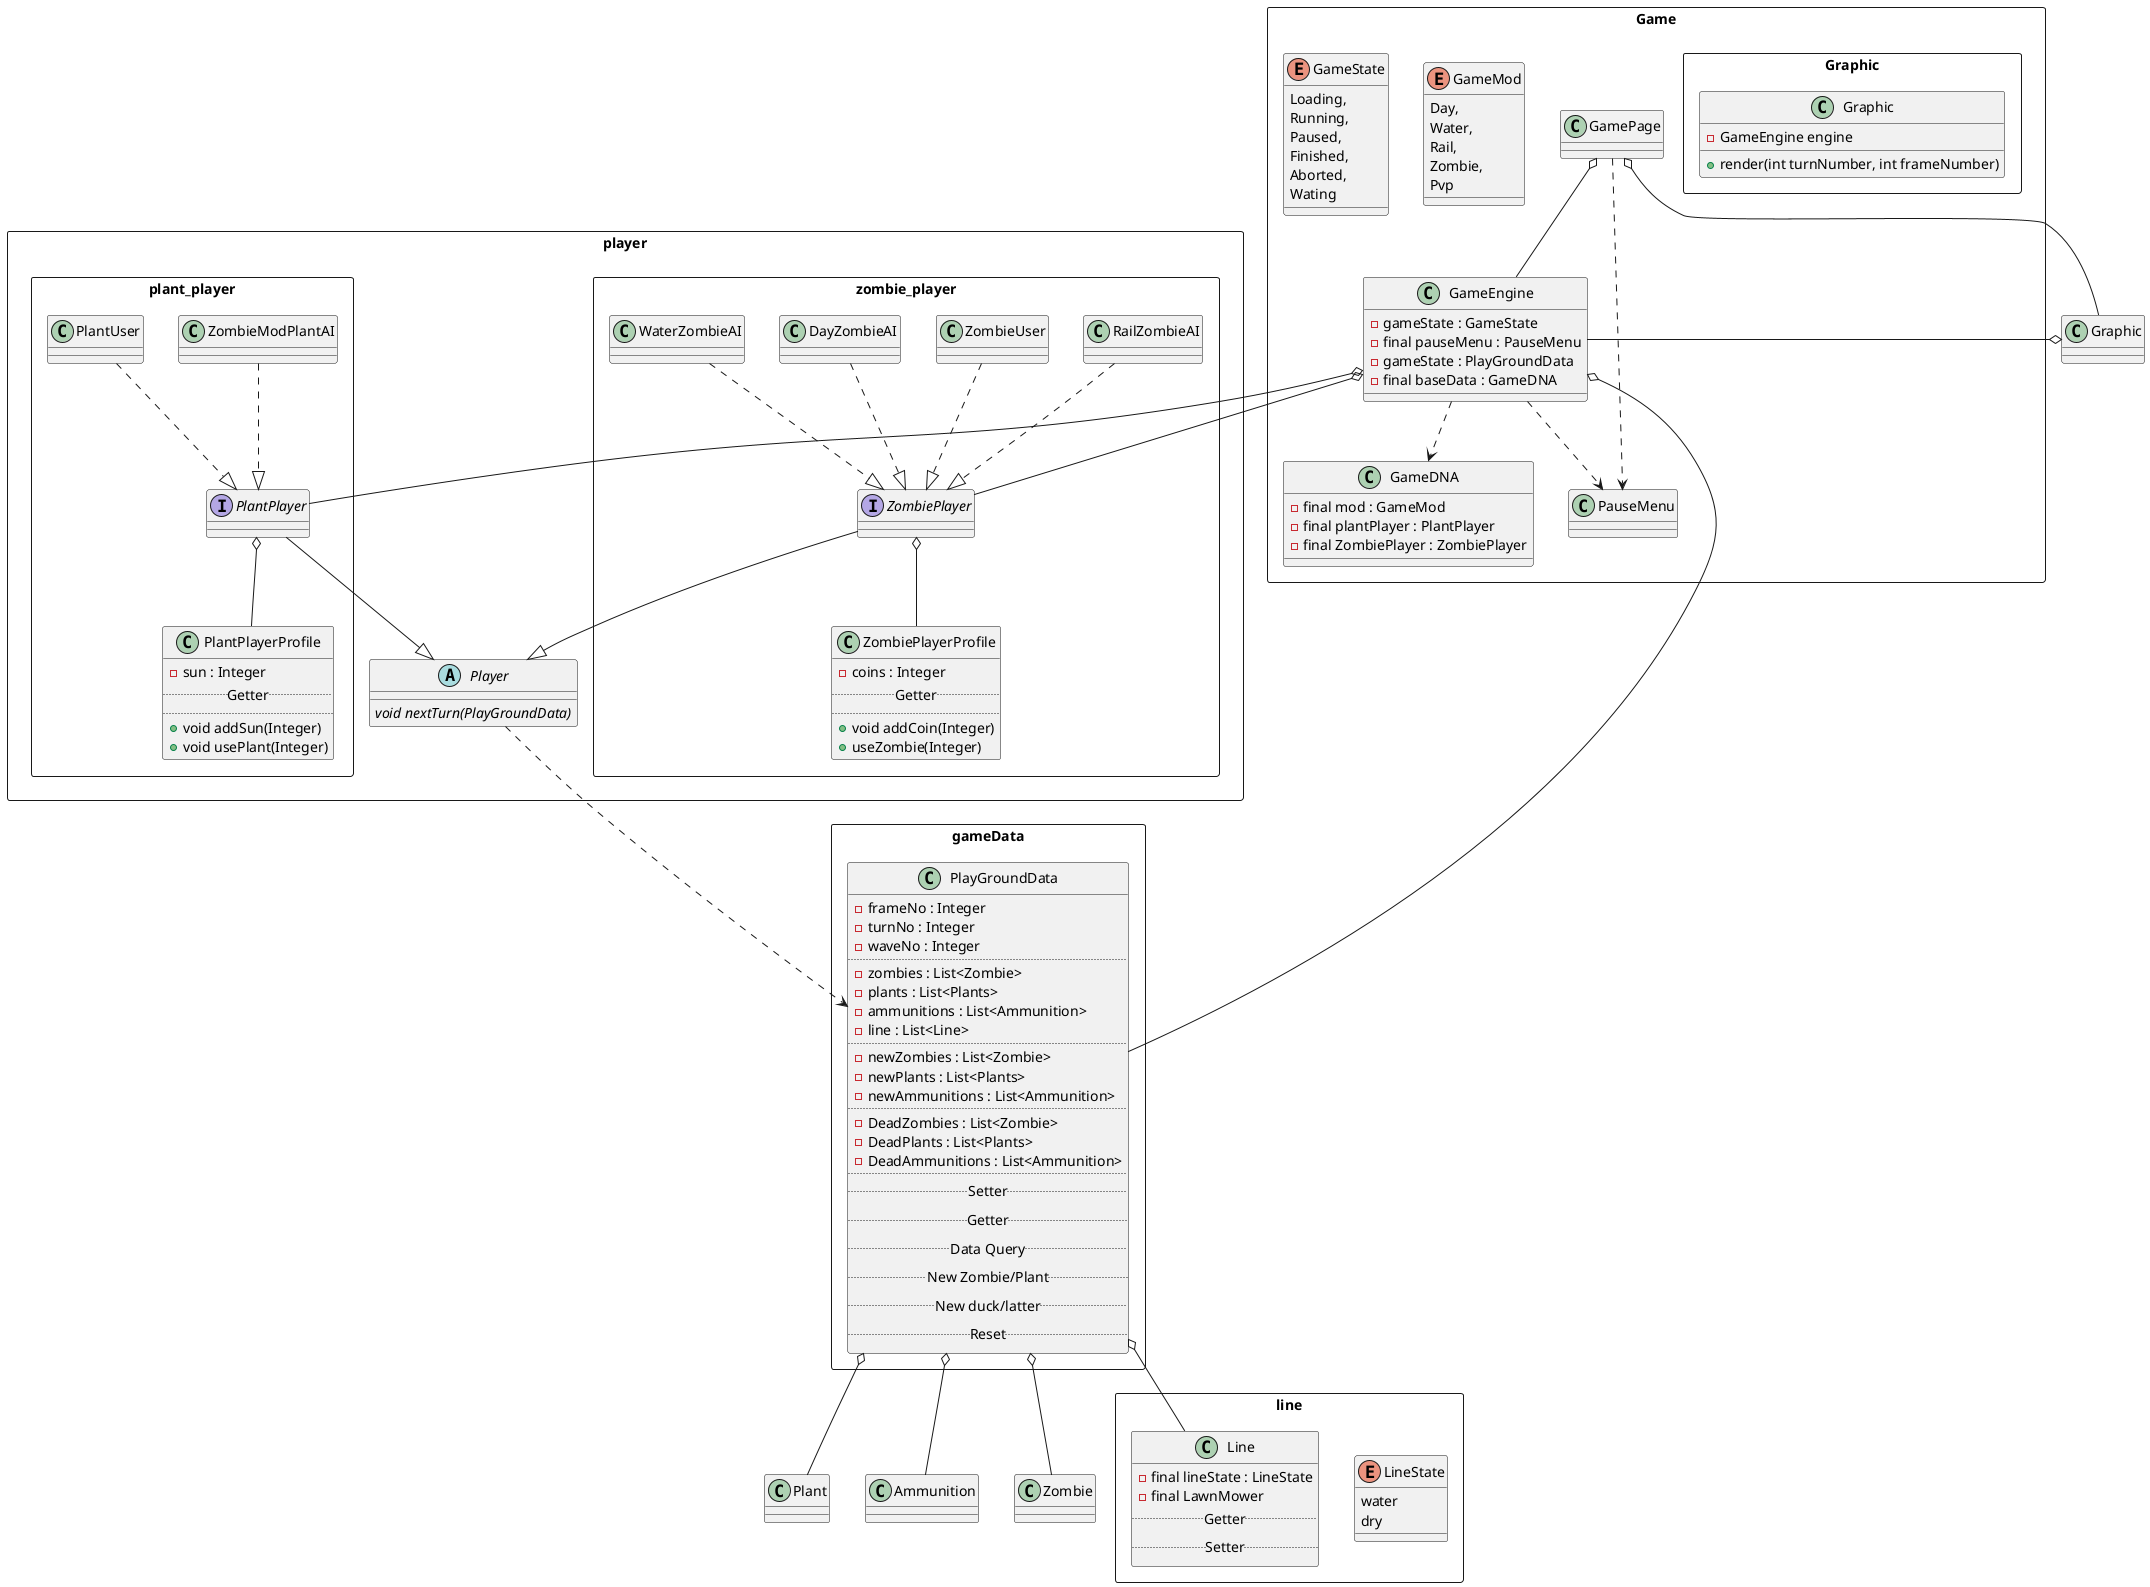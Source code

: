 @startuml

package Game <<Rectangle>> {

  class PauseMenu {
  
  }

  class GamePage {
  
  }

  package Graphic <<Rectangle>> {
    class Graphic {
      -GameEngine engine
      +render(int turnNumber, int frameNumber)
    }
  }

  enum GameMod {
    Day,
    Water,
    Rail,
    Zombie,
    Pvp
  }

  enum GameState {
     Loading,
     Running,
     Paused,
     Finished,
     Aborted,
     Wating 
  }

  class GameDNA {
    - final mod : GameMod
    - final plantPlayer : PlantPlayer
    - final ZombiePlayer : ZombiePlayer
  }

  class GameEngine {
    - gameState : GameState
    - final pauseMenu : PauseMenu
    - gameState : PlayGroundData
    - final baseData : GameDNA
  }

}

package gameData <<Rectangle>> {

  class PlayGroundData {
    - frameNo : Integer
    - turnNo : Integer
    - waveNo : Integer
    ..
    - zombies : List<Zombie>
    - plants : List<Plants>
    - ammunitions : List<Ammunition>
    - line : List<Line> 
    ..
    - newZombies : List<Zombie>
    - newPlants : List<Plants>
    - newAmmunitions : List<Ammunition>
    ..
    - DeadZombies : List<Zombie>
    - DeadPlants : List<Plants>
    - DeadAmmunitions : List<Ammunition>
    ..
    ..Setter..
    ..Getter..
    ..Data Query..
    ..New Zombie/Plant..
    ..New duck/latter..
    ..Reset..
  }

}

package line <<Rectangle>> {

  enum LineState {
    water
    dry
  }

  class Line {
      - final lineState : LineState
      - final LawnMower
      ..Getter..
      ..Setter..
  }

}

package player <<Rectangle>> {

  abstract class Player {
    {abstract} void nextTurn(PlayGroundData)
  }

  package zombie_player <<Rectangle>> {

    interface ZombiePlayer {

    }

    class DayZombieAI {

    }

    class WaterZombieAI {

    }

    class RailZombieAI {

    }

    class ZombieUser {

    }

    class ZombiePlayerProfile {
        - coins : Integer
        ..Getter..
        ..
        + void addCoin(Integer)
        + useZombie(Integer)
    }

  }


  package plant_player <<Rectangle>> {
    interface PlantPlayer {

    }

    class ZombieModPlantAI {

    }

    class PlantUser {

    }

    class PlantPlayerProfile {
        - sun : Integer
        ..Getter..
        ..
        + void addSun(Integer)
        + void usePlant(Integer)
    }

  }

}

ZombiePlayer o-- ZombiePlayerProfile
ZombiePlayer --|> Player
DayZombieAI ..|> ZombiePlayer
WaterZombieAI ..|> ZombiePlayer
RailZombieAI ..|> ZombiePlayer
ZombieUser ..|> ZombiePlayer

GameEngine ..> GameDNA
GameEngine o-- PlayGroundData
GameEngine ..> PauseMenu
GameEngine o-- ZombiePlayer
GameEngine o-- PlantPlayer

PlantPlayer o-- PlantPlayerProfile
PlantPlayer --|> Player
ZombieModPlantAI ..|> PlantPlayer
PlantUser ..|> PlantPlayer

PlayGroundData o-- Line
PlayGroundData o-- Zombie
PlayGroundData o-- Plant
PlayGroundData o-- Ammunition

GamePage o-- Graphic
Graphic o-- GameEngine
GamePage ..> PauseMenu


GamePage o-- GameEngine

Player ..> PlayGroundData

@enduml

